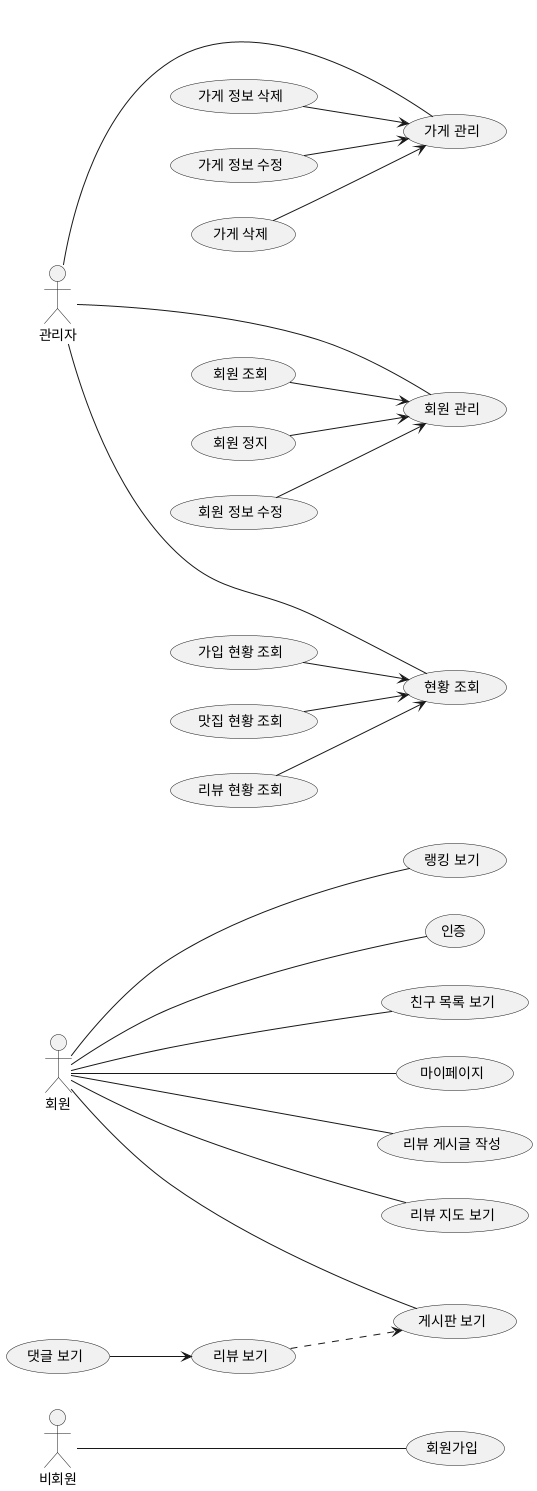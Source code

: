 @startuml main
' 잇츠업(eat's up) 서비스 유즈케이스 다이어그램
' 작성자 : 장보명
' 작성일 : 23.09.05
' desc :
/'
    관계 표기
    include = in
    intends = in
'/
left to right direction
:비회원: --- (회원가입)
:회원: --- (인증)

:회원: --- (친구 목록 보기)

:회원: --- (마이페이지)

:회원: --- (리뷰 게시글 작성)
:회원: --- (리뷰 지도 보기)
:회원: --- (게시판 보기)


:회원: --- (랭킹 보기)

(댓글 보기)-->(리뷰 보기)
(리뷰 보기) ..> (게시판 보기)


:관리자: --- (가게 관리)
(가게 정보 삭제) --> (가게 관리)
(가게 정보 수정) --> (가게 관리)
(가게 삭제) --> (가게 관리)

:관리자: --- (회원 관리)
(회원 조회) --> (회원 관리)
(회원 정지) --> (회원 관리)

(회원 정보 수정) --> (회원 관리)

:관리자: --- (현황 조회) 
(가입 현황 조회) --> (현황 조회)
(맛집 현황 조회) --> (현황 조회)
(리뷰 현황 조회) --> (현황 조회)

/'
:회원: --- (검색)
(검색) ..> (인증) : in
(지역 검색) ..> (검색): ex
'/

@enduml
